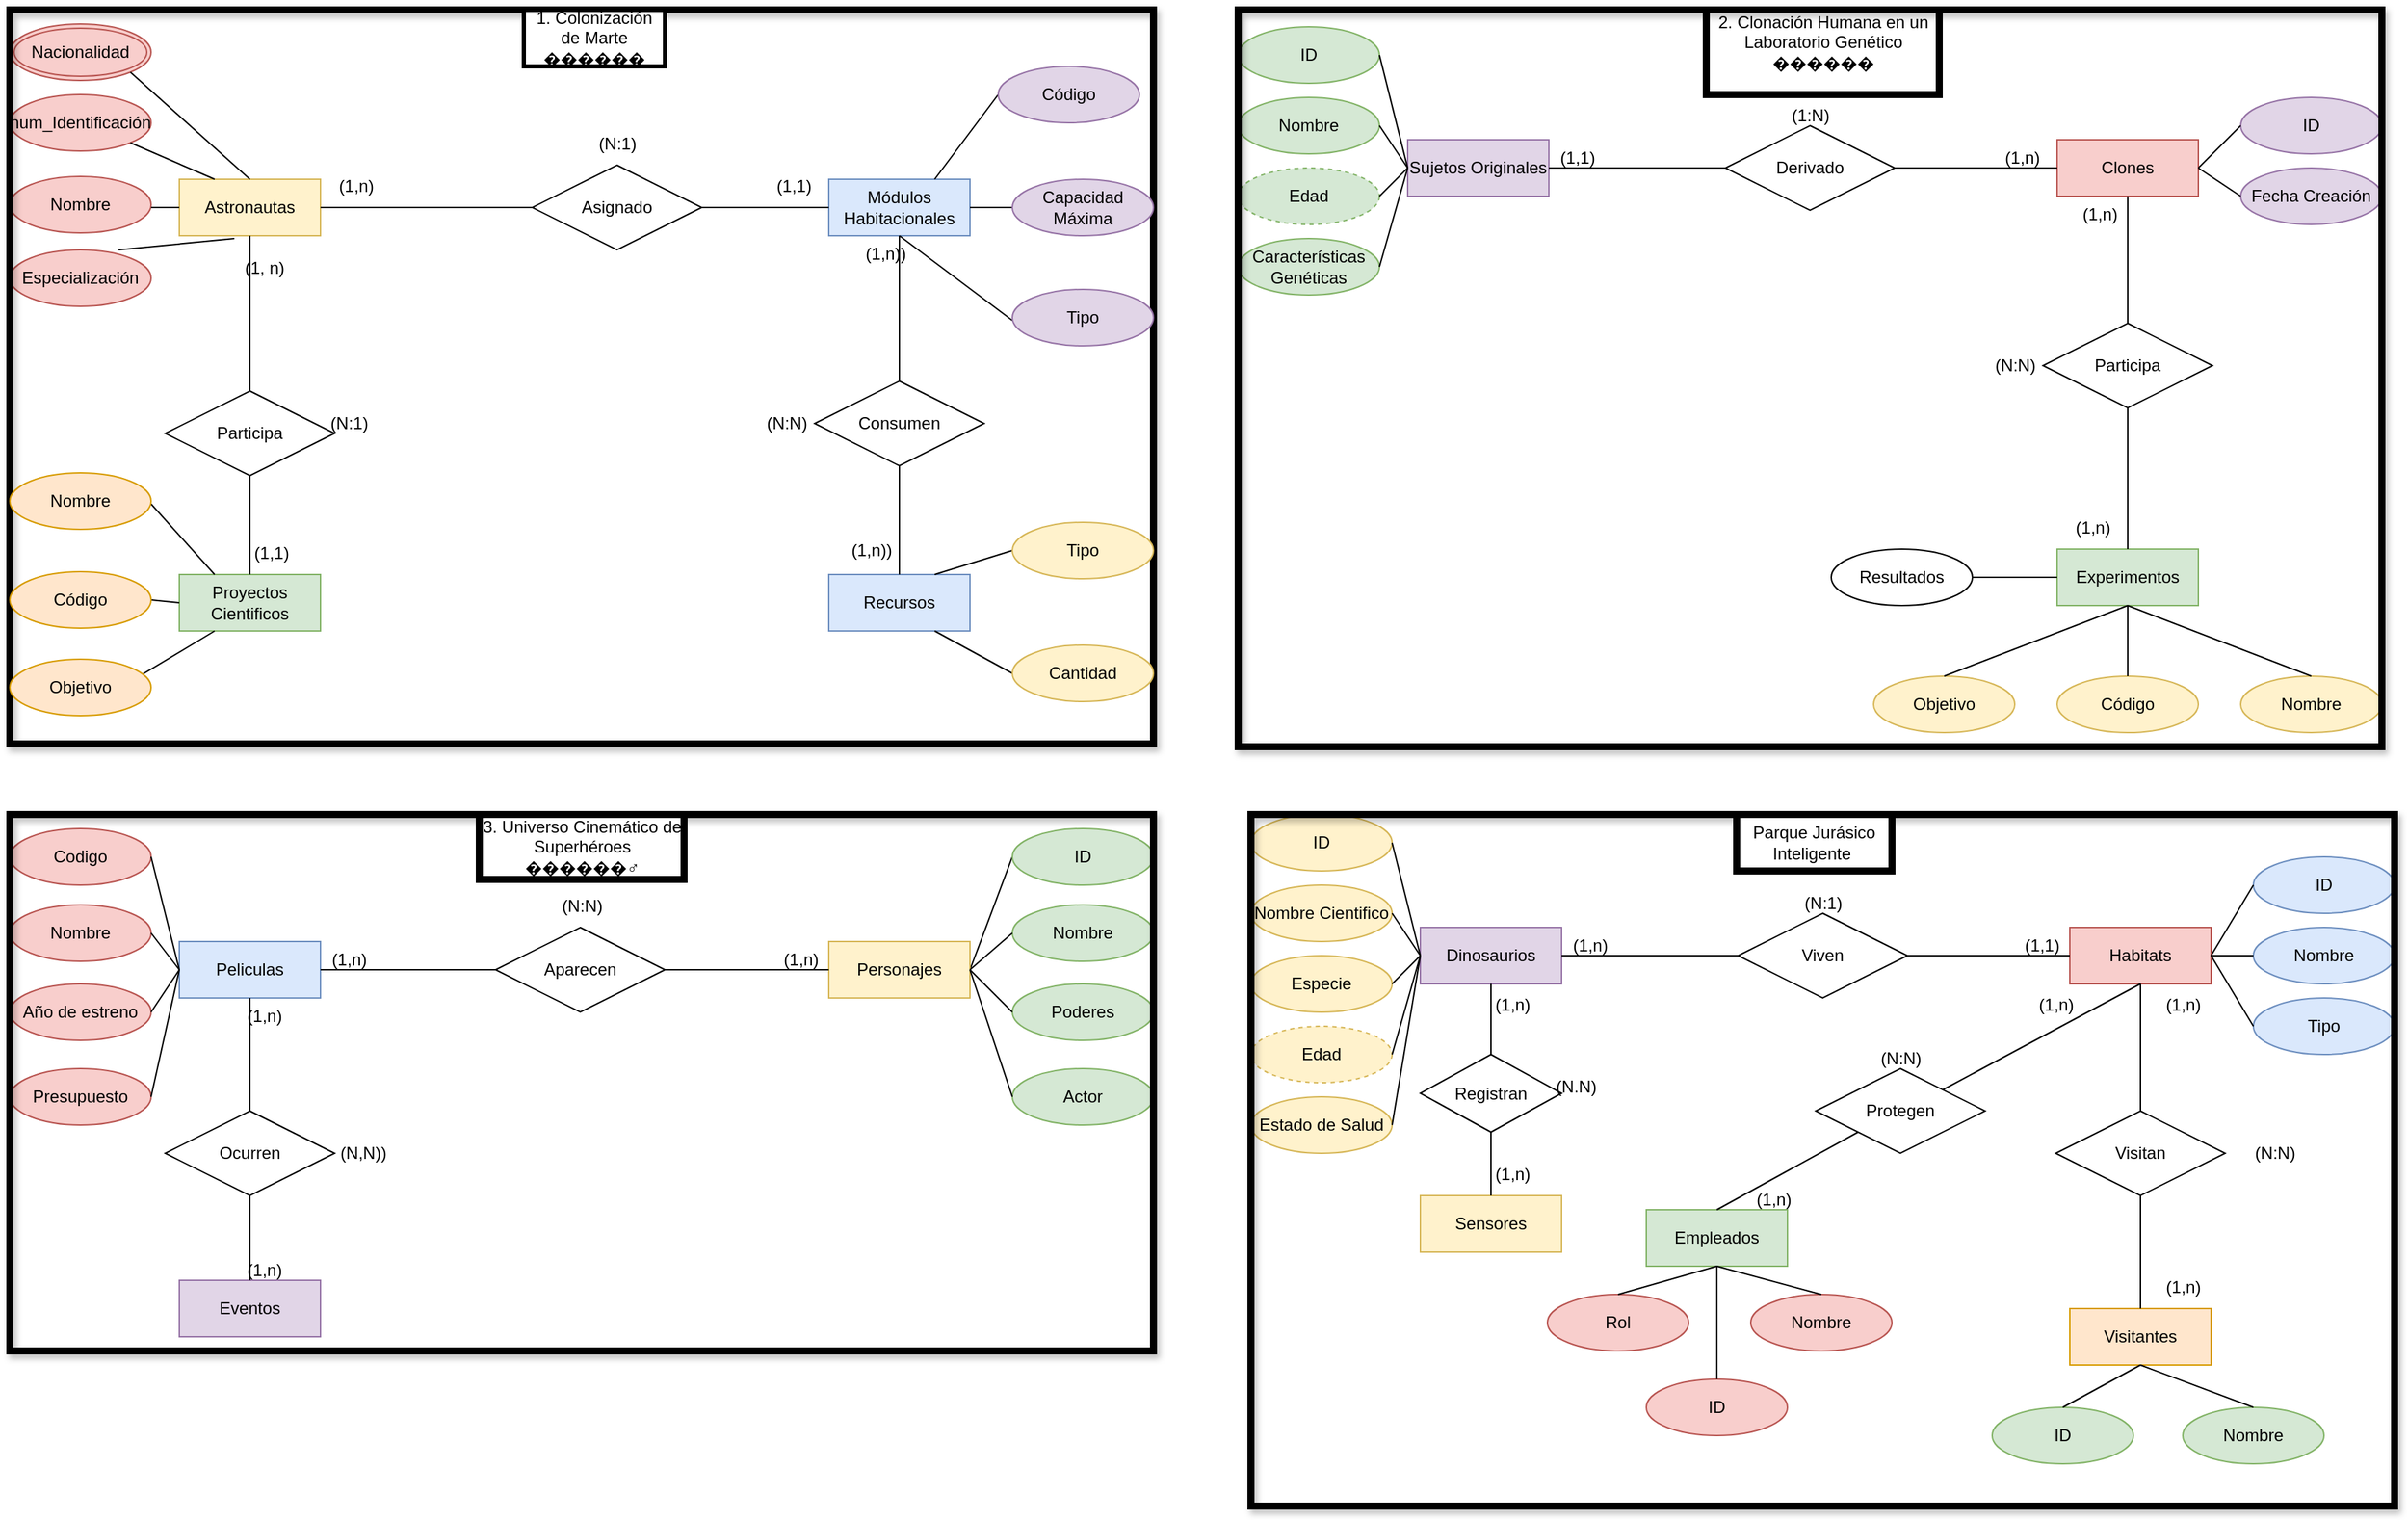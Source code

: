 <mxfile version="26.0.16">
  <diagram name="Página-1" id="MMAjDTsoKmikF9_TK4xn">
    <mxGraphModel dx="2022" dy="643" grid="1" gridSize="10" guides="1" tooltips="1" connect="1" arrows="1" fold="1" page="1" pageScale="1" pageWidth="827" pageHeight="1169" math="0" shadow="0">
      <root>
        <mxCell id="0" />
        <mxCell id="1" parent="0" />
        <mxCell id="NbIwqFksigPD-rxhBYdd-2" value="Astronautas" style="whiteSpace=wrap;html=1;align=center;fillColor=#fff2cc;strokeColor=#d6b656;" parent="1" vertex="1">
          <mxGeometry x="-690" y="150" width="100" height="40" as="geometry" />
        </mxCell>
        <mxCell id="NbIwqFksigPD-rxhBYdd-3" value="Nombre" style="ellipse;whiteSpace=wrap;html=1;align=center;fillColor=#f8cecc;strokeColor=#b85450;" parent="1" vertex="1">
          <mxGeometry x="-810" y="148" width="100" height="40" as="geometry" />
        </mxCell>
        <mxCell id="NbIwqFksigPD-rxhBYdd-4" value="num_Identificación" style="ellipse;whiteSpace=wrap;html=1;align=center;fillColor=#f8cecc;strokeColor=#b85450;" parent="1" vertex="1">
          <mxGeometry x="-810" y="90" width="100" height="40" as="geometry" />
        </mxCell>
        <mxCell id="NbIwqFksigPD-rxhBYdd-5" value="Nacionalidad" style="ellipse;shape=doubleEllipse;margin=3;whiteSpace=wrap;html=1;align=center;fillColor=#f8cecc;strokeColor=#b85450;" parent="1" vertex="1">
          <mxGeometry x="-810" y="40" width="100" height="40" as="geometry" />
        </mxCell>
        <mxCell id="NbIwqFksigPD-rxhBYdd-6" value="Especialización" style="ellipse;whiteSpace=wrap;html=1;align=center;fillColor=#f8cecc;strokeColor=#b85450;" parent="1" vertex="1">
          <mxGeometry x="-810" y="200" width="100" height="40" as="geometry" />
        </mxCell>
        <mxCell id="NbIwqFksigPD-rxhBYdd-7" value="" style="endArrow=none;html=1;rounded=0;exitX=0;exitY=0.5;exitDx=0;exitDy=0;" parent="1" source="NbIwqFksigPD-rxhBYdd-2" edge="1">
          <mxGeometry relative="1" as="geometry">
            <mxPoint x="-480" y="350" as="sourcePoint" />
            <mxPoint x="-710" y="170" as="targetPoint" />
          </mxGeometry>
        </mxCell>
        <mxCell id="NbIwqFksigPD-rxhBYdd-8" value="" style="endArrow=none;html=1;rounded=0;exitX=0.25;exitY=0;exitDx=0;exitDy=0;entryX=1;entryY=1;entryDx=0;entryDy=0;" parent="1" source="NbIwqFksigPD-rxhBYdd-2" target="NbIwqFksigPD-rxhBYdd-4" edge="1">
          <mxGeometry relative="1" as="geometry">
            <mxPoint x="-480" y="350" as="sourcePoint" />
            <mxPoint x="-320" y="350" as="targetPoint" />
          </mxGeometry>
        </mxCell>
        <mxCell id="NbIwqFksigPD-rxhBYdd-9" value="" style="endArrow=none;html=1;rounded=0;exitX=0.5;exitY=0;exitDx=0;exitDy=0;entryX=1;entryY=1;entryDx=0;entryDy=0;" parent="1" source="NbIwqFksigPD-rxhBYdd-2" target="NbIwqFksigPD-rxhBYdd-5" edge="1">
          <mxGeometry relative="1" as="geometry">
            <mxPoint x="-600" y="210" as="sourcePoint" />
            <mxPoint x="-550" y="210" as="targetPoint" />
          </mxGeometry>
        </mxCell>
        <mxCell id="NbIwqFksigPD-rxhBYdd-13" value="" style="endArrow=none;html=1;rounded=0;exitX=0.39;exitY=1.05;exitDx=0;exitDy=0;entryX=0.77;entryY=0;entryDx=0;entryDy=0;exitPerimeter=0;entryPerimeter=0;" parent="1" source="NbIwqFksigPD-rxhBYdd-2" target="NbIwqFksigPD-rxhBYdd-6" edge="1">
          <mxGeometry relative="1" as="geometry">
            <mxPoint x="-655" y="230" as="sourcePoint" />
            <mxPoint x="-605" y="230" as="targetPoint" />
          </mxGeometry>
        </mxCell>
        <mxCell id="NbIwqFksigPD-rxhBYdd-14" value="Módulos Habitacionales" style="whiteSpace=wrap;html=1;align=center;fillColor=#dae8fc;strokeColor=#6c8ebf;" parent="1" vertex="1">
          <mxGeometry x="-230" y="150" width="100" height="40" as="geometry" />
        </mxCell>
        <mxCell id="NbIwqFksigPD-rxhBYdd-18" value="Asignado" style="shape=rhombus;perimeter=rhombusPerimeter;whiteSpace=wrap;html=1;align=center;" parent="1" vertex="1">
          <mxGeometry x="-440" y="140" width="120" height="60" as="geometry" />
        </mxCell>
        <mxCell id="NbIwqFksigPD-rxhBYdd-19" value="" style="endArrow=none;html=1;rounded=0;entryX=0;entryY=0.5;entryDx=0;entryDy=0;exitX=1;exitY=0.5;exitDx=0;exitDy=0;" parent="1" source="NbIwqFksigPD-rxhBYdd-14" edge="1">
          <mxGeometry relative="1" as="geometry">
            <mxPoint x="-480" y="350" as="sourcePoint" />
            <mxPoint x="-100.0" y="170" as="targetPoint" />
          </mxGeometry>
        </mxCell>
        <mxCell id="NbIwqFksigPD-rxhBYdd-21" value="" style="endArrow=none;html=1;rounded=0;entryX=0;entryY=0.5;entryDx=0;entryDy=0;exitX=0.75;exitY=0;exitDx=0;exitDy=0;" parent="1" source="NbIwqFksigPD-rxhBYdd-14" edge="1">
          <mxGeometry relative="1" as="geometry">
            <mxPoint x="-380" y="330" as="sourcePoint" />
            <mxPoint x="-110.0" y="90" as="targetPoint" />
          </mxGeometry>
        </mxCell>
        <mxCell id="NbIwqFksigPD-rxhBYdd-22" value="" style="endArrow=none;html=1;rounded=0;entryX=0;entryY=0.5;entryDx=0;entryDy=0;exitX=0.5;exitY=1;exitDx=0;exitDy=0;" parent="1" source="NbIwqFksigPD-rxhBYdd-14" edge="1">
          <mxGeometry relative="1" as="geometry">
            <mxPoint x="-450" y="390" as="sourcePoint" />
            <mxPoint x="-100.0" y="250" as="targetPoint" />
          </mxGeometry>
        </mxCell>
        <mxCell id="NbIwqFksigPD-rxhBYdd-23" value="" style="endArrow=none;html=1;rounded=0;exitX=1;exitY=0.5;exitDx=0;exitDy=0;" parent="1" source="NbIwqFksigPD-rxhBYdd-2" target="NbIwqFksigPD-rxhBYdd-18" edge="1">
          <mxGeometry relative="1" as="geometry">
            <mxPoint x="-480" y="350" as="sourcePoint" />
            <mxPoint x="-320" y="350" as="targetPoint" />
          </mxGeometry>
        </mxCell>
        <mxCell id="NbIwqFksigPD-rxhBYdd-24" value="" style="endArrow=none;html=1;rounded=0;exitX=1;exitY=0.5;exitDx=0;exitDy=0;entryX=0;entryY=0.5;entryDx=0;entryDy=0;" parent="1" source="NbIwqFksigPD-rxhBYdd-18" target="NbIwqFksigPD-rxhBYdd-14" edge="1">
          <mxGeometry relative="1" as="geometry">
            <mxPoint x="-380" y="220" as="sourcePoint" />
            <mxPoint x="-230" y="220" as="targetPoint" />
          </mxGeometry>
        </mxCell>
        <mxCell id="NbIwqFksigPD-rxhBYdd-25" value="(1,n)" style="text;html=1;align=center;verticalAlign=middle;resizable=0;points=[];autosize=1;strokeColor=none;fillColor=none;" parent="1" vertex="1">
          <mxGeometry x="-590" y="140" width="50" height="30" as="geometry" />
        </mxCell>
        <mxCell id="NbIwqFksigPD-rxhBYdd-26" value="(1,1)" style="text;html=1;align=center;verticalAlign=middle;resizable=0;points=[];autosize=1;strokeColor=none;fillColor=none;" parent="1" vertex="1">
          <mxGeometry x="-280" y="140" width="50" height="30" as="geometry" />
        </mxCell>
        <mxCell id="NbIwqFksigPD-rxhBYdd-27" value="(N:1)" style="text;html=1;align=center;verticalAlign=middle;resizable=0;points=[];autosize=1;strokeColor=none;fillColor=none;" parent="1" vertex="1">
          <mxGeometry x="-405" y="110" width="50" height="30" as="geometry" />
        </mxCell>
        <mxCell id="NbIwqFksigPD-rxhBYdd-28" value="Proyectos Cientificos" style="whiteSpace=wrap;html=1;align=center;fillColor=#d5e8d4;strokeColor=#82b366;" parent="1" vertex="1">
          <mxGeometry x="-690" y="430" width="100" height="40" as="geometry" />
        </mxCell>
        <mxCell id="NbIwqFksigPD-rxhBYdd-32" value="" style="endArrow=none;html=1;rounded=0;exitX=0.25;exitY=0;exitDx=0;exitDy=0;entryX=1;entryY=0.5;entryDx=0;entryDy=0;" parent="1" source="NbIwqFksigPD-rxhBYdd-28" edge="1">
          <mxGeometry relative="1" as="geometry">
            <mxPoint x="-780" y="460" as="sourcePoint" />
            <mxPoint x="-710" y="380" as="targetPoint" />
          </mxGeometry>
        </mxCell>
        <mxCell id="NbIwqFksigPD-rxhBYdd-33" value="" style="endArrow=none;html=1;rounded=0;exitX=0;exitY=0.5;exitDx=0;exitDy=0;entryX=1;entryY=0.5;entryDx=0;entryDy=0;" parent="1" source="NbIwqFksigPD-rxhBYdd-28" edge="1">
          <mxGeometry relative="1" as="geometry">
            <mxPoint x="-740" y="470" as="sourcePoint" />
            <mxPoint x="-710" y="448" as="targetPoint" />
          </mxGeometry>
        </mxCell>
        <mxCell id="NbIwqFksigPD-rxhBYdd-34" value="" style="endArrow=none;html=1;rounded=0;exitX=0.25;exitY=1;exitDx=0;exitDy=0;entryX=1;entryY=0;entryDx=0;entryDy=0;" parent="1" source="NbIwqFksigPD-rxhBYdd-28" edge="1">
          <mxGeometry relative="1" as="geometry">
            <mxPoint x="-560" y="480" as="sourcePoint" />
            <mxPoint x="-724.645" y="505.858" as="targetPoint" />
          </mxGeometry>
        </mxCell>
        <mxCell id="NbIwqFksigPD-rxhBYdd-35" value="Participa" style="shape=rhombus;perimeter=rhombusPerimeter;whiteSpace=wrap;html=1;align=center;" parent="1" vertex="1">
          <mxGeometry x="-700" y="300" width="120" height="60" as="geometry" />
        </mxCell>
        <mxCell id="NbIwqFksigPD-rxhBYdd-36" value="" style="endArrow=none;html=1;rounded=0;exitX=0.5;exitY=1;exitDx=0;exitDy=0;entryX=0.5;entryY=0;entryDx=0;entryDy=0;" parent="1" source="NbIwqFksigPD-rxhBYdd-35" target="NbIwqFksigPD-rxhBYdd-28" edge="1">
          <mxGeometry relative="1" as="geometry">
            <mxPoint x="-540" y="340" as="sourcePoint" />
            <mxPoint x="-540" y="420" as="targetPoint" />
          </mxGeometry>
        </mxCell>
        <mxCell id="NbIwqFksigPD-rxhBYdd-37" value="" style="endArrow=none;html=1;rounded=0;exitX=0.5;exitY=1;exitDx=0;exitDy=0;entryX=0.5;entryY=0;entryDx=0;entryDy=0;" parent="1" source="NbIwqFksigPD-rxhBYdd-2" target="NbIwqFksigPD-rxhBYdd-35" edge="1">
          <mxGeometry relative="1" as="geometry">
            <mxPoint x="-630" y="230" as="sourcePoint" />
            <mxPoint x="-630" y="310" as="targetPoint" />
          </mxGeometry>
        </mxCell>
        <mxCell id="NbIwqFksigPD-rxhBYdd-38" value="(1, n)" style="text;html=1;align=center;verticalAlign=middle;resizable=0;points=[];autosize=1;strokeColor=none;fillColor=none;" parent="1" vertex="1">
          <mxGeometry x="-655" y="198" width="50" height="30" as="geometry" />
        </mxCell>
        <mxCell id="NbIwqFksigPD-rxhBYdd-39" value="(1,1)" style="text;html=1;align=center;verticalAlign=middle;resizable=0;points=[];autosize=1;strokeColor=none;fillColor=none;" parent="1" vertex="1">
          <mxGeometry x="-650" y="400" width="50" height="30" as="geometry" />
        </mxCell>
        <mxCell id="NbIwqFksigPD-rxhBYdd-40" value="(N:1)" style="text;html=1;align=center;verticalAlign=middle;resizable=0;points=[];autosize=1;strokeColor=none;fillColor=none;" parent="1" vertex="1">
          <mxGeometry x="-595" y="308" width="50" height="30" as="geometry" />
        </mxCell>
        <mxCell id="7aUd5Fu8yw0M48MIbFSB-1" value="Recursos" style="whiteSpace=wrap;html=1;align=center;fillColor=#dae8fc;strokeColor=#6c8ebf;" parent="1" vertex="1">
          <mxGeometry x="-230" y="430" width="100" height="40" as="geometry" />
        </mxCell>
        <mxCell id="7aUd5Fu8yw0M48MIbFSB-5" value="" style="endArrow=none;html=1;rounded=0;entryX=0;entryY=0.5;entryDx=0;entryDy=0;exitX=0.75;exitY=0;exitDx=0;exitDy=0;" parent="1" source="7aUd5Fu8yw0M48MIbFSB-1" target="7aUd5Fu8yw0M48MIbFSB-39" edge="1">
          <mxGeometry relative="1" as="geometry">
            <mxPoint x="-175" y="420" as="sourcePoint" />
            <mxPoint x="-100.0" y="380" as="targetPoint" />
          </mxGeometry>
        </mxCell>
        <mxCell id="7aUd5Fu8yw0M48MIbFSB-6" value="" style="endArrow=none;html=1;rounded=0;entryX=0;entryY=0.5;entryDx=0;entryDy=0;exitX=0.75;exitY=1;exitDx=0;exitDy=0;" parent="1" source="7aUd5Fu8yw0M48MIbFSB-1" target="7aUd5Fu8yw0M48MIbFSB-40" edge="1">
          <mxGeometry relative="1" as="geometry">
            <mxPoint x="-140" y="450" as="sourcePoint" />
            <mxPoint x="-100.0" y="450" as="targetPoint" />
          </mxGeometry>
        </mxCell>
        <mxCell id="7aUd5Fu8yw0M48MIbFSB-8" value="Consumen" style="shape=rhombus;perimeter=rhombusPerimeter;whiteSpace=wrap;html=1;align=center;" parent="1" vertex="1">
          <mxGeometry x="-240" y="293" width="120" height="60" as="geometry" />
        </mxCell>
        <mxCell id="7aUd5Fu8yw0M48MIbFSB-9" value="" style="endArrow=none;html=1;rounded=0;exitX=0.5;exitY=1;exitDx=0;exitDy=0;entryX=0.5;entryY=0;entryDx=0;entryDy=0;" parent="1" source="NbIwqFksigPD-rxhBYdd-14" target="7aUd5Fu8yw0M48MIbFSB-8" edge="1">
          <mxGeometry relative="1" as="geometry">
            <mxPoint x="-231" y="210" as="sourcePoint" />
            <mxPoint x="-231" y="320" as="targetPoint" />
          </mxGeometry>
        </mxCell>
        <mxCell id="7aUd5Fu8yw0M48MIbFSB-10" value="" style="endArrow=none;html=1;rounded=0;exitX=0.5;exitY=1;exitDx=0;exitDy=0;entryX=0.5;entryY=0;entryDx=0;entryDy=0;" parent="1" source="7aUd5Fu8yw0M48MIbFSB-8" target="7aUd5Fu8yw0M48MIbFSB-1" edge="1">
          <mxGeometry relative="1" as="geometry">
            <mxPoint x="-330" y="327" as="sourcePoint" />
            <mxPoint x="-330" y="430" as="targetPoint" />
          </mxGeometry>
        </mxCell>
        <mxCell id="7aUd5Fu8yw0M48MIbFSB-11" value="(1,n))" style="text;html=1;align=center;verticalAlign=middle;resizable=0;points=[];autosize=1;strokeColor=none;fillColor=none;" parent="1" vertex="1">
          <mxGeometry x="-215" y="188" width="50" height="30" as="geometry" />
        </mxCell>
        <mxCell id="7aUd5Fu8yw0M48MIbFSB-12" value="(1,n))" style="text;html=1;align=center;verticalAlign=middle;resizable=0;points=[];autosize=1;strokeColor=none;fillColor=none;" parent="1" vertex="1">
          <mxGeometry x="-225" y="398" width="50" height="30" as="geometry" />
        </mxCell>
        <mxCell id="7aUd5Fu8yw0M48MIbFSB-13" value="(N:N)" style="text;html=1;align=center;verticalAlign=middle;resizable=0;points=[];autosize=1;strokeColor=none;fillColor=none;" parent="1" vertex="1">
          <mxGeometry x="-285" y="308" width="50" height="30" as="geometry" />
        </mxCell>
        <mxCell id="7aUd5Fu8yw0M48MIbFSB-20" value="" style="rounded=0;whiteSpace=wrap;html=1;fillColor=none;strokeColor=default;strokeWidth=5;shadow=1;" parent="1" vertex="1">
          <mxGeometry x="-810" y="30" width="810" height="520" as="geometry" />
        </mxCell>
        <mxCell id="7aUd5Fu8yw0M48MIbFSB-21" value="1. Colonización de Marte ������" style="whiteSpace=wrap;html=1;align=center;strokeWidth=3;" parent="1" vertex="1">
          <mxGeometry x="-446" y="30" width="100" height="40" as="geometry" />
        </mxCell>
        <mxCell id="7aUd5Fu8yw0M48MIbFSB-23" value="Sujetos Originales" style="whiteSpace=wrap;html=1;align=center;fillColor=#e1d5e7;strokeColor=#9673a6;" parent="1" vertex="1">
          <mxGeometry x="180" y="122" width="100" height="40" as="geometry" />
        </mxCell>
        <mxCell id="7aUd5Fu8yw0M48MIbFSB-30" value="Características Genéticas" style="ellipse;whiteSpace=wrap;html=1;align=center;fillColor=#d5e8d4;strokeColor=#82b366;" parent="1" vertex="1">
          <mxGeometry x="60" y="192" width="100" height="40" as="geometry" />
        </mxCell>
        <mxCell id="7aUd5Fu8yw0M48MIbFSB-32" value="Objetivo" style="ellipse;whiteSpace=wrap;html=1;align=center;fillColor=#ffe6cc;strokeColor=#d79b00;" parent="1" vertex="1">
          <mxGeometry x="-810" y="490" width="100" height="40" as="geometry" />
        </mxCell>
        <mxCell id="7aUd5Fu8yw0M48MIbFSB-33" value="Código" style="ellipse;whiteSpace=wrap;html=1;align=center;fillColor=#ffe6cc;strokeColor=#d79b00;" parent="1" vertex="1">
          <mxGeometry x="-810" y="428" width="100" height="40" as="geometry" />
        </mxCell>
        <mxCell id="7aUd5Fu8yw0M48MIbFSB-34" value="Nombre" style="ellipse;whiteSpace=wrap;html=1;align=center;fillColor=#ffe6cc;strokeColor=#d79b00;" parent="1" vertex="1">
          <mxGeometry x="-810" y="358" width="100" height="40" as="geometry" />
        </mxCell>
        <mxCell id="7aUd5Fu8yw0M48MIbFSB-36" value="Código" style="ellipse;whiteSpace=wrap;html=1;align=center;fillColor=#e1d5e7;strokeColor=#9673a6;" parent="1" vertex="1">
          <mxGeometry x="-110" y="70" width="100" height="40" as="geometry" />
        </mxCell>
        <mxCell id="7aUd5Fu8yw0M48MIbFSB-37" value="Tipo" style="ellipse;whiteSpace=wrap;html=1;align=center;fillColor=#e1d5e7;strokeColor=#9673a6;" parent="1" vertex="1">
          <mxGeometry x="-100" y="228" width="100" height="40" as="geometry" />
        </mxCell>
        <mxCell id="7aUd5Fu8yw0M48MIbFSB-38" value="Capacidad Máxima" style="ellipse;whiteSpace=wrap;html=1;align=center;fillColor=#e1d5e7;strokeColor=#9673a6;" parent="1" vertex="1">
          <mxGeometry x="-100" y="150" width="100" height="40" as="geometry" />
        </mxCell>
        <mxCell id="7aUd5Fu8yw0M48MIbFSB-39" value="Tipo" style="ellipse;whiteSpace=wrap;html=1;align=center;fillColor=#fff2cc;strokeColor=#d6b656;" parent="1" vertex="1">
          <mxGeometry x="-100" y="393" width="100" height="40" as="geometry" />
        </mxCell>
        <mxCell id="7aUd5Fu8yw0M48MIbFSB-40" value="Cantidad" style="ellipse;whiteSpace=wrap;html=1;align=center;fillColor=#fff2cc;strokeColor=#d6b656;" parent="1" vertex="1">
          <mxGeometry x="-100" y="480" width="100" height="40" as="geometry" />
        </mxCell>
        <mxCell id="7aUd5Fu8yw0M48MIbFSB-42" value="ID" style="ellipse;whiteSpace=wrap;html=1;align=center;fillColor=#d5e8d4;strokeColor=#82b366;" parent="1" vertex="1">
          <mxGeometry x="60" y="42" width="100" height="40" as="geometry" />
        </mxCell>
        <mxCell id="7aUd5Fu8yw0M48MIbFSB-43" value="Nombre" style="ellipse;whiteSpace=wrap;html=1;align=center;fillColor=#d5e8d4;strokeColor=#82b366;" parent="1" vertex="1">
          <mxGeometry x="60" y="92" width="100" height="40" as="geometry" />
        </mxCell>
        <mxCell id="7aUd5Fu8yw0M48MIbFSB-44" value="Edad" style="ellipse;whiteSpace=wrap;html=1;align=center;dashed=1;fillColor=#d5e8d4;strokeColor=#82b366;" parent="1" vertex="1">
          <mxGeometry x="60" y="142" width="100" height="40" as="geometry" />
        </mxCell>
        <mxCell id="7aUd5Fu8yw0M48MIbFSB-46" value="" style="endArrow=none;html=1;rounded=0;exitX=1;exitY=0.5;exitDx=0;exitDy=0;entryX=0;entryY=0.5;entryDx=0;entryDy=0;" parent="1" source="7aUd5Fu8yw0M48MIbFSB-42" target="7aUd5Fu8yw0M48MIbFSB-23" edge="1">
          <mxGeometry relative="1" as="geometry">
            <mxPoint x="210" y="72" as="sourcePoint" />
            <mxPoint x="370" y="72" as="targetPoint" />
          </mxGeometry>
        </mxCell>
        <mxCell id="7aUd5Fu8yw0M48MIbFSB-47" value="" style="endArrow=none;html=1;rounded=0;exitX=1;exitY=0.5;exitDx=0;exitDy=0;entryX=0;entryY=0.5;entryDx=0;entryDy=0;" parent="1" source="7aUd5Fu8yw0M48MIbFSB-43" target="7aUd5Fu8yw0M48MIbFSB-23" edge="1">
          <mxGeometry relative="1" as="geometry">
            <mxPoint x="170" y="72" as="sourcePoint" />
            <mxPoint x="190" y="152" as="targetPoint" />
          </mxGeometry>
        </mxCell>
        <mxCell id="7aUd5Fu8yw0M48MIbFSB-48" value="" style="endArrow=none;html=1;rounded=0;exitX=1;exitY=0.5;exitDx=0;exitDy=0;entryX=0;entryY=0.5;entryDx=0;entryDy=0;" parent="1" source="7aUd5Fu8yw0M48MIbFSB-44" target="7aUd5Fu8yw0M48MIbFSB-23" edge="1">
          <mxGeometry relative="1" as="geometry">
            <mxPoint x="170" y="72" as="sourcePoint" />
            <mxPoint x="190" y="152" as="targetPoint" />
          </mxGeometry>
        </mxCell>
        <mxCell id="7aUd5Fu8yw0M48MIbFSB-49" value="" style="endArrow=none;html=1;rounded=0;exitX=1;exitY=0.5;exitDx=0;exitDy=0;entryX=0;entryY=0.5;entryDx=0;entryDy=0;" parent="1" source="7aUd5Fu8yw0M48MIbFSB-30" target="7aUd5Fu8yw0M48MIbFSB-23" edge="1">
          <mxGeometry relative="1" as="geometry">
            <mxPoint x="170" y="172" as="sourcePoint" />
            <mxPoint x="190" y="152" as="targetPoint" />
          </mxGeometry>
        </mxCell>
        <mxCell id="7aUd5Fu8yw0M48MIbFSB-50" value="Clones" style="whiteSpace=wrap;html=1;align=center;fillColor=#f8cecc;strokeColor=#b85450;" parent="1" vertex="1">
          <mxGeometry x="640" y="122" width="100" height="40" as="geometry" />
        </mxCell>
        <mxCell id="7aUd5Fu8yw0M48MIbFSB-51" value="Derivado" style="shape=rhombus;perimeter=rhombusPerimeter;whiteSpace=wrap;html=1;align=center;" parent="1" vertex="1">
          <mxGeometry x="405" y="112" width="120" height="60" as="geometry" />
        </mxCell>
        <mxCell id="7aUd5Fu8yw0M48MIbFSB-52" value="ID" style="ellipse;whiteSpace=wrap;html=1;align=center;fillColor=#e1d5e7;strokeColor=#9673a6;" parent="1" vertex="1">
          <mxGeometry x="770" y="92" width="100" height="40" as="geometry" />
        </mxCell>
        <mxCell id="7aUd5Fu8yw0M48MIbFSB-53" value="Fecha Creación" style="ellipse;whiteSpace=wrap;html=1;align=center;fillColor=#e1d5e7;strokeColor=#9673a6;" parent="1" vertex="1">
          <mxGeometry x="770" y="142" width="100" height="40" as="geometry" />
        </mxCell>
        <mxCell id="7aUd5Fu8yw0M48MIbFSB-54" value="" style="endArrow=none;html=1;rounded=0;exitX=0;exitY=0.5;exitDx=0;exitDy=0;entryX=1;entryY=0.5;entryDx=0;entryDy=0;" parent="1" source="7aUd5Fu8yw0M48MIbFSB-52" target="7aUd5Fu8yw0M48MIbFSB-50" edge="1">
          <mxGeometry relative="1" as="geometry">
            <mxPoint x="640" y="232" as="sourcePoint" />
            <mxPoint x="660" y="312" as="targetPoint" />
          </mxGeometry>
        </mxCell>
        <mxCell id="7aUd5Fu8yw0M48MIbFSB-57" value="" style="endArrow=none;html=1;rounded=0;exitX=0;exitY=0.5;exitDx=0;exitDy=0;entryX=1;entryY=0.5;entryDx=0;entryDy=0;" parent="1" source="7aUd5Fu8yw0M48MIbFSB-53" target="7aUd5Fu8yw0M48MIbFSB-50" edge="1">
          <mxGeometry relative="1" as="geometry">
            <mxPoint x="524" y="232" as="sourcePoint" />
            <mxPoint x="544" y="312" as="targetPoint" />
          </mxGeometry>
        </mxCell>
        <mxCell id="7aUd5Fu8yw0M48MIbFSB-58" value="" style="endArrow=none;html=1;rounded=0;exitX=1;exitY=0.5;exitDx=0;exitDy=0;entryX=0;entryY=0.5;entryDx=0;entryDy=0;" parent="1" source="7aUd5Fu8yw0M48MIbFSB-23" target="7aUd5Fu8yw0M48MIbFSB-51" edge="1">
          <mxGeometry relative="1" as="geometry">
            <mxPoint x="430" y="232" as="sourcePoint" />
            <mxPoint x="450" y="312" as="targetPoint" />
          </mxGeometry>
        </mxCell>
        <mxCell id="7aUd5Fu8yw0M48MIbFSB-59" value="" style="endArrow=none;html=1;rounded=0;exitX=1;exitY=0.5;exitDx=0;exitDy=0;entryX=0;entryY=0.5;entryDx=0;entryDy=0;" parent="1" source="7aUd5Fu8yw0M48MIbFSB-51" target="7aUd5Fu8yw0M48MIbFSB-50" edge="1">
          <mxGeometry relative="1" as="geometry">
            <mxPoint x="440" y="222" as="sourcePoint" />
            <mxPoint x="565" y="222" as="targetPoint" />
          </mxGeometry>
        </mxCell>
        <mxCell id="7aUd5Fu8yw0M48MIbFSB-60" value="(1,1)" style="text;html=1;align=center;verticalAlign=middle;resizable=0;points=[];autosize=1;strokeColor=none;fillColor=none;" parent="1" vertex="1">
          <mxGeometry x="275" y="120" width="50" height="30" as="geometry" />
        </mxCell>
        <mxCell id="7aUd5Fu8yw0M48MIbFSB-61" value="(1,n)" style="text;html=1;align=center;verticalAlign=middle;resizable=0;points=[];autosize=1;strokeColor=none;fillColor=none;" parent="1" vertex="1">
          <mxGeometry x="590" y="120" width="50" height="30" as="geometry" />
        </mxCell>
        <mxCell id="7aUd5Fu8yw0M48MIbFSB-62" value="(1:N)" style="text;html=1;align=center;verticalAlign=middle;resizable=0;points=[];autosize=1;strokeColor=none;fillColor=none;" parent="1" vertex="1">
          <mxGeometry x="440" y="90" width="50" height="30" as="geometry" />
        </mxCell>
        <mxCell id="7aUd5Fu8yw0M48MIbFSB-63" value="Experimentos" style="whiteSpace=wrap;html=1;align=center;fillColor=#d5e8d4;strokeColor=#82b366;" parent="1" vertex="1">
          <mxGeometry x="640" y="412" width="100" height="40" as="geometry" />
        </mxCell>
        <mxCell id="7aUd5Fu8yw0M48MIbFSB-64" value="Nombre" style="ellipse;whiteSpace=wrap;html=1;align=center;fillColor=#fff2cc;strokeColor=#d6b656;" parent="1" vertex="1">
          <mxGeometry x="770" y="502" width="100" height="40" as="geometry" />
        </mxCell>
        <mxCell id="7aUd5Fu8yw0M48MIbFSB-65" value="Objetivo" style="ellipse;whiteSpace=wrap;html=1;align=center;fillColor=#fff2cc;strokeColor=#d6b656;" parent="1" vertex="1">
          <mxGeometry x="510" y="502" width="100" height="40" as="geometry" />
        </mxCell>
        <mxCell id="7aUd5Fu8yw0M48MIbFSB-66" value="Código" style="ellipse;whiteSpace=wrap;html=1;align=center;fillColor=#fff2cc;strokeColor=#d6b656;" parent="1" vertex="1">
          <mxGeometry x="640" y="502" width="100" height="40" as="geometry" />
        </mxCell>
        <mxCell id="7aUd5Fu8yw0M48MIbFSB-67" value="Participa" style="shape=rhombus;perimeter=rhombusPerimeter;whiteSpace=wrap;html=1;align=center;" parent="1" vertex="1">
          <mxGeometry x="630" y="252" width="120" height="60" as="geometry" />
        </mxCell>
        <mxCell id="7aUd5Fu8yw0M48MIbFSB-68" value="" style="endArrow=none;html=1;rounded=0;exitX=0.5;exitY=1;exitDx=0;exitDy=0;entryX=0.5;entryY=0;entryDx=0;entryDy=0;" parent="1" source="7aUd5Fu8yw0M48MIbFSB-50" target="7aUd5Fu8yw0M48MIbFSB-67" edge="1">
          <mxGeometry relative="1" as="geometry">
            <mxPoint x="515" y="202" as="sourcePoint" />
            <mxPoint x="630" y="202" as="targetPoint" />
          </mxGeometry>
        </mxCell>
        <mxCell id="7aUd5Fu8yw0M48MIbFSB-69" value="" style="endArrow=none;html=1;rounded=0;exitX=0.5;exitY=1;exitDx=0;exitDy=0;entryX=0.5;entryY=0;entryDx=0;entryDy=0;" parent="1" source="7aUd5Fu8yw0M48MIbFSB-67" target="7aUd5Fu8yw0M48MIbFSB-63" edge="1">
          <mxGeometry relative="1" as="geometry">
            <mxPoint x="689.57" y="322" as="sourcePoint" />
            <mxPoint x="689.57" y="412" as="targetPoint" />
          </mxGeometry>
        </mxCell>
        <mxCell id="7aUd5Fu8yw0M48MIbFSB-70" value="(1,n)" style="text;html=1;align=center;verticalAlign=middle;resizable=0;points=[];autosize=1;strokeColor=none;fillColor=none;" parent="1" vertex="1">
          <mxGeometry x="645" y="160" width="50" height="30" as="geometry" />
        </mxCell>
        <mxCell id="7aUd5Fu8yw0M48MIbFSB-71" value="(1,n)" style="text;html=1;align=center;verticalAlign=middle;resizable=0;points=[];autosize=1;strokeColor=none;fillColor=none;" parent="1" vertex="1">
          <mxGeometry x="640" y="382" width="50" height="30" as="geometry" />
        </mxCell>
        <mxCell id="7aUd5Fu8yw0M48MIbFSB-72" value="(N:N)" style="text;html=1;align=center;verticalAlign=middle;resizable=0;points=[];autosize=1;strokeColor=none;fillColor=none;" parent="1" vertex="1">
          <mxGeometry x="585" y="267" width="50" height="30" as="geometry" />
        </mxCell>
        <mxCell id="7aUd5Fu8yw0M48MIbFSB-73" value="" style="endArrow=none;html=1;rounded=0;exitX=0.5;exitY=0;exitDx=0;exitDy=0;entryX=0.5;entryY=1;entryDx=0;entryDy=0;" parent="1" source="7aUd5Fu8yw0M48MIbFSB-66" target="7aUd5Fu8yw0M48MIbFSB-63" edge="1">
          <mxGeometry relative="1" as="geometry">
            <mxPoint x="710" y="314" as="sourcePoint" />
            <mxPoint x="710" y="414" as="targetPoint" />
          </mxGeometry>
        </mxCell>
        <mxCell id="7aUd5Fu8yw0M48MIbFSB-74" value="" style="endArrow=none;html=1;rounded=0;exitX=0.5;exitY=0;exitDx=0;exitDy=0;entryX=0.5;entryY=1;entryDx=0;entryDy=0;" parent="1" source="7aUd5Fu8yw0M48MIbFSB-64" target="7aUd5Fu8yw0M48MIbFSB-63" edge="1">
          <mxGeometry relative="1" as="geometry">
            <mxPoint x="770" y="442" as="sourcePoint" />
            <mxPoint x="740" y="492" as="targetPoint" />
          </mxGeometry>
        </mxCell>
        <mxCell id="7aUd5Fu8yw0M48MIbFSB-75" value="" style="endArrow=none;html=1;rounded=0;exitX=0.5;exitY=0;exitDx=0;exitDy=0;entryX=0.5;entryY=1;entryDx=0;entryDy=0;" parent="1" source="7aUd5Fu8yw0M48MIbFSB-65" target="7aUd5Fu8yw0M48MIbFSB-63" edge="1">
          <mxGeometry relative="1" as="geometry">
            <mxPoint x="750" y="472" as="sourcePoint" />
            <mxPoint x="720" y="522" as="targetPoint" />
          </mxGeometry>
        </mxCell>
        <mxCell id="7aUd5Fu8yw0M48MIbFSB-77" value="Resultados" style="ellipse;whiteSpace=wrap;html=1;align=center;" parent="1" vertex="1">
          <mxGeometry x="480" y="412" width="100" height="40" as="geometry" />
        </mxCell>
        <mxCell id="7aUd5Fu8yw0M48MIbFSB-80" value="" style="rounded=0;whiteSpace=wrap;html=1;fillColor=none;strokeWidth=5;shadow=1;glass=0;" parent="1" vertex="1">
          <mxGeometry x="60" y="30" width="810" height="522" as="geometry" />
        </mxCell>
        <mxCell id="7aUd5Fu8yw0M48MIbFSB-81" value="2. Clonación Humana en un Laboratorio Genético ������&lt;div&gt;&lt;br&gt;&lt;/div&gt;" style="whiteSpace=wrap;html=1;align=center;fillColor=none;strokeColor=default;strokeWidth=5;" parent="1" vertex="1">
          <mxGeometry x="391.5" y="30" width="165" height="60" as="geometry" />
        </mxCell>
        <mxCell id="7aUd5Fu8yw0M48MIbFSB-82" value="Peliculas" style="whiteSpace=wrap;html=1;align=center;fillColor=#dae8fc;strokeColor=#6c8ebf;" parent="1" vertex="1">
          <mxGeometry x="-690" y="690" width="100" height="40" as="geometry" />
        </mxCell>
        <mxCell id="7aUd5Fu8yw0M48MIbFSB-84" value="Nombre" style="ellipse;whiteSpace=wrap;html=1;align=center;fillColor=#f8cecc;strokeColor=#b85450;" parent="1" vertex="1">
          <mxGeometry x="-810" y="664" width="100" height="40" as="geometry" />
        </mxCell>
        <mxCell id="7aUd5Fu8yw0M48MIbFSB-85" value="Año de estreno" style="ellipse;whiteSpace=wrap;html=1;align=center;fillColor=#f8cecc;strokeColor=#b85450;" parent="1" vertex="1">
          <mxGeometry x="-810" y="720" width="100" height="40" as="geometry" />
        </mxCell>
        <mxCell id="7aUd5Fu8yw0M48MIbFSB-86" value="Codigo" style="ellipse;whiteSpace=wrap;html=1;align=center;fillColor=#f8cecc;strokeColor=#b85450;" parent="1" vertex="1">
          <mxGeometry x="-810" y="610" width="100" height="40" as="geometry" />
        </mxCell>
        <mxCell id="7aUd5Fu8yw0M48MIbFSB-87" value="Presupuesto" style="ellipse;whiteSpace=wrap;html=1;align=center;fillColor=#f8cecc;strokeColor=#b85450;" parent="1" vertex="1">
          <mxGeometry x="-810" y="780" width="100" height="40" as="geometry" />
        </mxCell>
        <mxCell id="7aUd5Fu8yw0M48MIbFSB-88" value="" style="endArrow=none;html=1;rounded=0;exitX=0;exitY=0.5;exitDx=0;exitDy=0;entryX=1;entryY=0.5;entryDx=0;entryDy=0;fillColor=#f8cecc;strokeColor=#000000;" parent="1" source="7aUd5Fu8yw0M48MIbFSB-94" target="7aUd5Fu8yw0M48MIbFSB-92" edge="1">
          <mxGeometry relative="1" as="geometry">
            <mxPoint x="-375.0" y="630.0" as="sourcePoint" />
            <mxPoint x="-355" y="710.0" as="targetPoint" />
          </mxGeometry>
        </mxCell>
        <mxCell id="7aUd5Fu8yw0M48MIbFSB-89" value="" style="endArrow=none;html=1;rounded=0;exitX=1;exitY=0.5;exitDx=0;exitDy=0;entryX=0;entryY=0.5;entryDx=0;entryDy=0;fillColor=#f8cecc;strokeColor=#000000;" parent="1" source="7aUd5Fu8yw0M48MIbFSB-84" target="7aUd5Fu8yw0M48MIbFSB-82" edge="1">
          <mxGeometry relative="1" as="geometry">
            <mxPoint x="-670" y="610" as="sourcePoint" />
            <mxPoint x="-650" y="690" as="targetPoint" />
          </mxGeometry>
        </mxCell>
        <mxCell id="7aUd5Fu8yw0M48MIbFSB-90" value="" style="endArrow=none;html=1;rounded=0;exitX=1;exitY=0.5;exitDx=0;exitDy=0;entryX=0;entryY=0.5;entryDx=0;entryDy=0;fillColor=#f8cecc;strokeColor=#000000;" parent="1" source="7aUd5Fu8yw0M48MIbFSB-85" target="7aUd5Fu8yw0M48MIbFSB-82" edge="1">
          <mxGeometry relative="1" as="geometry">
            <mxPoint x="-590" y="800" as="sourcePoint" />
            <mxPoint x="-570" y="880" as="targetPoint" />
          </mxGeometry>
        </mxCell>
        <mxCell id="7aUd5Fu8yw0M48MIbFSB-91" value="" style="endArrow=none;html=1;rounded=0;exitX=1;exitY=0.5;exitDx=0;exitDy=0;entryX=0;entryY=0.5;entryDx=0;entryDy=0;fillColor=#f8cecc;strokeColor=#000000;" parent="1" source="7aUd5Fu8yw0M48MIbFSB-87" target="7aUd5Fu8yw0M48MIbFSB-82" edge="1">
          <mxGeometry relative="1" as="geometry">
            <mxPoint x="-655" y="750" as="sourcePoint" />
            <mxPoint x="-635" y="830" as="targetPoint" />
          </mxGeometry>
        </mxCell>
        <mxCell id="7aUd5Fu8yw0M48MIbFSB-92" value="Personajes" style="whiteSpace=wrap;html=1;align=center;fillColor=#fff2cc;strokeColor=#d6b656;" parent="1" vertex="1">
          <mxGeometry x="-230" y="690" width="100" height="40" as="geometry" />
        </mxCell>
        <mxCell id="7aUd5Fu8yw0M48MIbFSB-94" value="ID" style="ellipse;whiteSpace=wrap;html=1;align=center;fillColor=#d5e8d4;strokeColor=#82b366;" parent="1" vertex="1">
          <mxGeometry x="-100" y="610" width="100" height="40" as="geometry" />
        </mxCell>
        <mxCell id="7aUd5Fu8yw0M48MIbFSB-96" value="Nombre" style="ellipse;whiteSpace=wrap;html=1;align=center;fillColor=#d5e8d4;strokeColor=#82b366;" parent="1" vertex="1">
          <mxGeometry x="-100" y="664" width="100" height="40" as="geometry" />
        </mxCell>
        <mxCell id="7aUd5Fu8yw0M48MIbFSB-97" value="Poderes" style="ellipse;whiteSpace=wrap;html=1;align=center;fillColor=#d5e8d4;strokeColor=#82b366;" parent="1" vertex="1">
          <mxGeometry x="-100" y="720" width="100" height="40" as="geometry" />
        </mxCell>
        <mxCell id="7aUd5Fu8yw0M48MIbFSB-98" value="Actor" style="ellipse;whiteSpace=wrap;html=1;align=center;fillColor=#d5e8d4;strokeColor=#82b366;" parent="1" vertex="1">
          <mxGeometry x="-100" y="780" width="100" height="40" as="geometry" />
        </mxCell>
        <mxCell id="7aUd5Fu8yw0M48MIbFSB-99" value="" style="endArrow=none;html=1;rounded=0;exitX=0;exitY=0.5;exitDx=0;exitDy=0;entryX=1;entryY=0.5;entryDx=0;entryDy=0;fillColor=#f8cecc;strokeColor=#000000;" parent="1" source="7aUd5Fu8yw0M48MIbFSB-96" target="7aUd5Fu8yw0M48MIbFSB-92" edge="1">
          <mxGeometry relative="1" as="geometry">
            <mxPoint x="-120" y="740" as="sourcePoint" />
            <mxPoint x="-150" y="810" as="targetPoint" />
          </mxGeometry>
        </mxCell>
        <mxCell id="7aUd5Fu8yw0M48MIbFSB-101" value="" style="endArrow=none;html=1;rounded=0;exitX=0;exitY=0.5;exitDx=0;exitDy=0;entryX=1;entryY=0.5;entryDx=0;entryDy=0;fillColor=#f8cecc;strokeColor=#000000;" parent="1" source="7aUd5Fu8yw0M48MIbFSB-97" target="7aUd5Fu8yw0M48MIbFSB-92" edge="1">
          <mxGeometry relative="1" as="geometry">
            <mxPoint x="-90" y="640" as="sourcePoint" />
            <mxPoint x="-120" y="710" as="targetPoint" />
          </mxGeometry>
        </mxCell>
        <mxCell id="7aUd5Fu8yw0M48MIbFSB-102" value="" style="endArrow=none;html=1;rounded=0;exitX=1;exitY=0.5;exitDx=0;exitDy=0;entryX=0;entryY=0.5;entryDx=0;entryDy=0;fillColor=#f8cecc;strokeColor=#000000;" parent="1" source="7aUd5Fu8yw0M48MIbFSB-92" target="7aUd5Fu8yw0M48MIbFSB-98" edge="1">
          <mxGeometry relative="1" as="geometry">
            <mxPoint x="-80" y="650" as="sourcePoint" />
            <mxPoint x="-110" y="720" as="targetPoint" />
          </mxGeometry>
        </mxCell>
        <mxCell id="7aUd5Fu8yw0M48MIbFSB-103" value="Aparecen" style="shape=rhombus;perimeter=rhombusPerimeter;whiteSpace=wrap;html=1;align=center;" parent="1" vertex="1">
          <mxGeometry x="-466" y="680" width="120" height="60" as="geometry" />
        </mxCell>
        <mxCell id="7aUd5Fu8yw0M48MIbFSB-104" value="" style="endArrow=none;html=1;rounded=0;exitX=1;exitY=0.5;exitDx=0;exitDy=0;entryX=0;entryY=0.5;entryDx=0;entryDy=0;fillColor=#f8cecc;strokeColor=#000000;" parent="1" source="7aUd5Fu8yw0M48MIbFSB-86" target="7aUd5Fu8yw0M48MIbFSB-82" edge="1">
          <mxGeometry relative="1" as="geometry">
            <mxPoint x="-70" y="660" as="sourcePoint" />
            <mxPoint x="-100" y="730" as="targetPoint" />
          </mxGeometry>
        </mxCell>
        <mxCell id="7aUd5Fu8yw0M48MIbFSB-105" value="" style="endArrow=none;html=1;rounded=0;exitX=1;exitY=0.5;exitDx=0;exitDy=0;entryX=0;entryY=0.5;entryDx=0;entryDy=0;fillColor=#f8cecc;strokeColor=#000000;" parent="1" source="7aUd5Fu8yw0M48MIbFSB-103" target="7aUd5Fu8yw0M48MIbFSB-92" edge="1">
          <mxGeometry relative="1" as="geometry">
            <mxPoint x="-60" y="670" as="sourcePoint" />
            <mxPoint x="-90" y="740" as="targetPoint" />
          </mxGeometry>
        </mxCell>
        <mxCell id="7aUd5Fu8yw0M48MIbFSB-106" value="" style="endArrow=none;html=1;rounded=0;exitX=1;exitY=0.5;exitDx=0;exitDy=0;entryX=0;entryY=0.5;entryDx=0;entryDy=0;fillColor=#f8cecc;strokeColor=#000000;" parent="1" source="7aUd5Fu8yw0M48MIbFSB-82" target="7aUd5Fu8yw0M48MIbFSB-103" edge="1">
          <mxGeometry relative="1" as="geometry">
            <mxPoint x="-336" y="720" as="sourcePoint" />
            <mxPoint x="-220" y="720" as="targetPoint" />
          </mxGeometry>
        </mxCell>
        <mxCell id="7aUd5Fu8yw0M48MIbFSB-107" value="(1,n)" style="text;html=1;align=center;verticalAlign=middle;resizable=0;points=[];autosize=1;strokeColor=none;fillColor=none;" parent="1" vertex="1">
          <mxGeometry x="-275" y="688" width="50" height="30" as="geometry" />
        </mxCell>
        <mxCell id="7aUd5Fu8yw0M48MIbFSB-108" value="(1,n)" style="text;html=1;align=center;verticalAlign=middle;resizable=0;points=[];autosize=1;strokeColor=none;fillColor=none;" parent="1" vertex="1">
          <mxGeometry x="-595" y="688" width="50" height="30" as="geometry" />
        </mxCell>
        <mxCell id="7aUd5Fu8yw0M48MIbFSB-111" value="(N:N)" style="text;html=1;align=center;verticalAlign=middle;resizable=0;points=[];autosize=1;strokeColor=none;fillColor=none;" parent="1" vertex="1">
          <mxGeometry x="-430" y="650" width="50" height="30" as="geometry" />
        </mxCell>
        <mxCell id="7aUd5Fu8yw0M48MIbFSB-112" value="Eventos" style="whiteSpace=wrap;html=1;align=center;fillColor=#e1d5e7;strokeColor=#9673a6;" parent="1" vertex="1">
          <mxGeometry x="-690" y="930" width="100" height="40" as="geometry" />
        </mxCell>
        <mxCell id="7aUd5Fu8yw0M48MIbFSB-113" value="" style="endArrow=none;html=1;rounded=0;exitX=1;exitY=0.5;exitDx=0;exitDy=0;entryX=0;entryY=0.5;entryDx=0;entryDy=0;" parent="1" source="7aUd5Fu8yw0M48MIbFSB-77" target="7aUd5Fu8yw0M48MIbFSB-63" edge="1">
          <mxGeometry relative="1" as="geometry">
            <mxPoint x="540" y="492" as="sourcePoint" />
            <mxPoint x="670" y="442" as="targetPoint" />
          </mxGeometry>
        </mxCell>
        <mxCell id="7aUd5Fu8yw0M48MIbFSB-114" value="Ocurren" style="shape=rhombus;perimeter=rhombusPerimeter;whiteSpace=wrap;html=1;align=center;" parent="1" vertex="1">
          <mxGeometry x="-700" y="810" width="120" height="60" as="geometry" />
        </mxCell>
        <mxCell id="7aUd5Fu8yw0M48MIbFSB-115" value="" style="endArrow=none;html=1;rounded=0;exitX=0.5;exitY=1;exitDx=0;exitDy=0;entryX=0.5;entryY=0;entryDx=0;entryDy=0;fillColor=#f8cecc;strokeColor=#000000;" parent="1" source="7aUd5Fu8yw0M48MIbFSB-82" target="7aUd5Fu8yw0M48MIbFSB-114" edge="1">
          <mxGeometry relative="1" as="geometry">
            <mxPoint x="-600" y="759.13" as="sourcePoint" />
            <mxPoint x="-476" y="759.13" as="targetPoint" />
          </mxGeometry>
        </mxCell>
        <mxCell id="7aUd5Fu8yw0M48MIbFSB-116" value="" style="endArrow=none;html=1;rounded=0;exitX=0.5;exitY=1;exitDx=0;exitDy=0;entryX=0.5;entryY=0;entryDx=0;entryDy=0;fillColor=#f8cecc;strokeColor=#000000;" parent="1" source="7aUd5Fu8yw0M48MIbFSB-114" target="7aUd5Fu8yw0M48MIbFSB-112" edge="1">
          <mxGeometry relative="1" as="geometry">
            <mxPoint x="-630" y="740" as="sourcePoint" />
            <mxPoint x="-630" y="820" as="targetPoint" />
          </mxGeometry>
        </mxCell>
        <mxCell id="7aUd5Fu8yw0M48MIbFSB-117" value="(1,n)" style="text;html=1;align=center;verticalAlign=middle;resizable=0;points=[];autosize=1;strokeColor=none;fillColor=none;" parent="1" vertex="1">
          <mxGeometry x="-655" y="728" width="50" height="30" as="geometry" />
        </mxCell>
        <mxCell id="7aUd5Fu8yw0M48MIbFSB-118" value="(1,n)" style="text;html=1;align=center;verticalAlign=middle;resizable=0;points=[];autosize=1;strokeColor=none;fillColor=none;" parent="1" vertex="1">
          <mxGeometry x="-655" y="908" width="50" height="30" as="geometry" />
        </mxCell>
        <mxCell id="7aUd5Fu8yw0M48MIbFSB-119" value="(N,N))" style="text;html=1;align=center;verticalAlign=middle;resizable=0;points=[];autosize=1;strokeColor=none;fillColor=none;" parent="1" vertex="1">
          <mxGeometry x="-590" y="825" width="60" height="30" as="geometry" />
        </mxCell>
        <mxCell id="7aUd5Fu8yw0M48MIbFSB-120" value="" style="rounded=0;whiteSpace=wrap;html=1;fillColor=none;strokeWidth=5;shadow=1;" parent="1" vertex="1">
          <mxGeometry x="-810" y="600" width="810" height="380" as="geometry" />
        </mxCell>
        <mxCell id="7aUd5Fu8yw0M48MIbFSB-121" value="3. Universo Cinemático de Superhéroes ������♂" style="whiteSpace=wrap;html=1;align=center;strokeWidth=5;" parent="1" vertex="1">
          <mxGeometry x="-477.5" y="600" width="145" height="46" as="geometry" />
        </mxCell>
        <mxCell id="7aUd5Fu8yw0M48MIbFSB-122" value="Dinosaurios" style="whiteSpace=wrap;html=1;align=center;fillColor=#e1d5e7;strokeColor=#9673a6;" parent="1" vertex="1">
          <mxGeometry x="189" y="680" width="100" height="40" as="geometry" />
        </mxCell>
        <mxCell id="7aUd5Fu8yw0M48MIbFSB-123" value="Habitats" style="whiteSpace=wrap;html=1;align=center;fillColor=#f8cecc;strokeColor=#b85450;" parent="1" vertex="1">
          <mxGeometry x="649" y="680" width="100" height="40" as="geometry" />
        </mxCell>
        <mxCell id="7aUd5Fu8yw0M48MIbFSB-124" value="Visitantes" style="whiteSpace=wrap;html=1;align=center;fillColor=#ffe6cc;strokeColor=#d79b00;" parent="1" vertex="1">
          <mxGeometry x="649" y="950" width="100" height="40" as="geometry" />
        </mxCell>
        <mxCell id="7aUd5Fu8yw0M48MIbFSB-125" value="Empleados" style="whiteSpace=wrap;html=1;align=center;fillColor=#d5e8d4;strokeColor=#82b366;" parent="1" vertex="1">
          <mxGeometry x="349" y="880" width="100" height="40" as="geometry" />
        </mxCell>
        <mxCell id="7aUd5Fu8yw0M48MIbFSB-126" value="Viven" style="shape=rhombus;perimeter=rhombusPerimeter;whiteSpace=wrap;html=1;align=center;" parent="1" vertex="1">
          <mxGeometry x="414" y="670" width="120" height="60" as="geometry" />
        </mxCell>
        <mxCell id="7aUd5Fu8yw0M48MIbFSB-127" value="" style="endArrow=none;html=1;rounded=0;exitX=1;exitY=0.5;exitDx=0;exitDy=0;" parent="1" source="7aUd5Fu8yw0M48MIbFSB-122" target="7aUd5Fu8yw0M48MIbFSB-126" edge="1">
          <mxGeometry relative="1" as="geometry">
            <mxPoint x="289" y="740" as="sourcePoint" />
            <mxPoint x="449" y="740" as="targetPoint" />
          </mxGeometry>
        </mxCell>
        <mxCell id="7aUd5Fu8yw0M48MIbFSB-128" value="" style="endArrow=none;html=1;rounded=0;exitX=1;exitY=0.5;exitDx=0;exitDy=0;entryX=0;entryY=0.5;entryDx=0;entryDy=0;" parent="1" source="7aUd5Fu8yw0M48MIbFSB-126" target="7aUd5Fu8yw0M48MIbFSB-123" edge="1">
          <mxGeometry relative="1" as="geometry">
            <mxPoint x="494" y="760" as="sourcePoint" />
            <mxPoint x="619" y="760" as="targetPoint" />
          </mxGeometry>
        </mxCell>
        <mxCell id="7aUd5Fu8yw0M48MIbFSB-130" value="ID" style="ellipse;whiteSpace=wrap;html=1;align=center;fillColor=#fff2cc;strokeColor=#d6b656;" parent="1" vertex="1">
          <mxGeometry x="69" y="600" width="100" height="40" as="geometry" />
        </mxCell>
        <mxCell id="7aUd5Fu8yw0M48MIbFSB-131" value="Nombre Cientifico" style="ellipse;whiteSpace=wrap;html=1;align=center;fillColor=#fff2cc;strokeColor=#d6b656;" parent="1" vertex="1">
          <mxGeometry x="69" y="650" width="100" height="40" as="geometry" />
        </mxCell>
        <mxCell id="7aUd5Fu8yw0M48MIbFSB-132" value="Especie" style="ellipse;whiteSpace=wrap;html=1;align=center;fillColor=#fff2cc;strokeColor=#d6b656;" parent="1" vertex="1">
          <mxGeometry x="69" y="700" width="100" height="40" as="geometry" />
        </mxCell>
        <mxCell id="7aUd5Fu8yw0M48MIbFSB-134" value="Estado de Salud" style="ellipse;whiteSpace=wrap;html=1;align=center;fillColor=#fff2cc;strokeColor=#d6b656;" parent="1" vertex="1">
          <mxGeometry x="69" y="800" width="100" height="40" as="geometry" />
        </mxCell>
        <mxCell id="7aUd5Fu8yw0M48MIbFSB-135" value="Edad" style="ellipse;whiteSpace=wrap;html=1;align=center;dashed=1;fillColor=#fff2cc;strokeColor=#d6b656;" parent="1" vertex="1">
          <mxGeometry x="69" y="750" width="100" height="40" as="geometry" />
        </mxCell>
        <mxCell id="7aUd5Fu8yw0M48MIbFSB-136" value="ID" style="ellipse;whiteSpace=wrap;html=1;align=center;fillColor=#dae8fc;strokeColor=#6c8ebf;" parent="1" vertex="1">
          <mxGeometry x="779" y="630" width="100" height="40" as="geometry" />
        </mxCell>
        <mxCell id="7aUd5Fu8yw0M48MIbFSB-137" value="Nombre" style="ellipse;whiteSpace=wrap;html=1;align=center;fillColor=#dae8fc;strokeColor=#6c8ebf;" parent="1" vertex="1">
          <mxGeometry x="779" y="680" width="100" height="40" as="geometry" />
        </mxCell>
        <mxCell id="7aUd5Fu8yw0M48MIbFSB-138" value="Tipo" style="ellipse;whiteSpace=wrap;html=1;align=center;fillColor=#dae8fc;strokeColor=#6c8ebf;" parent="1" vertex="1">
          <mxGeometry x="779" y="730" width="100" height="40" as="geometry" />
        </mxCell>
        <mxCell id="7aUd5Fu8yw0M48MIbFSB-139" value="(1,n)" style="text;html=1;align=center;verticalAlign=middle;resizable=0;points=[];autosize=1;strokeColor=none;fillColor=none;" parent="1" vertex="1">
          <mxGeometry x="284" y="678" width="50" height="30" as="geometry" />
        </mxCell>
        <mxCell id="7aUd5Fu8yw0M48MIbFSB-140" value="(1,1)" style="text;html=1;align=center;verticalAlign=middle;resizable=0;points=[];autosize=1;strokeColor=none;fillColor=none;" parent="1" vertex="1">
          <mxGeometry x="604" y="678" width="50" height="30" as="geometry" />
        </mxCell>
        <mxCell id="7aUd5Fu8yw0M48MIbFSB-141" value="(N:1)" style="text;html=1;align=center;verticalAlign=middle;resizable=0;points=[];autosize=1;strokeColor=none;fillColor=none;" parent="1" vertex="1">
          <mxGeometry x="449" y="648" width="50" height="30" as="geometry" />
        </mxCell>
        <mxCell id="7aUd5Fu8yw0M48MIbFSB-142" value="" style="endArrow=none;html=1;rounded=0;exitX=1;exitY=0.5;exitDx=0;exitDy=0;entryX=0;entryY=0.5;entryDx=0;entryDy=0;" parent="1" source="7aUd5Fu8yw0M48MIbFSB-130" target="7aUd5Fu8yw0M48MIbFSB-122" edge="1">
          <mxGeometry relative="1" as="geometry">
            <mxPoint x="299" y="710" as="sourcePoint" />
            <mxPoint x="424" y="710" as="targetPoint" />
          </mxGeometry>
        </mxCell>
        <mxCell id="7aUd5Fu8yw0M48MIbFSB-143" value="" style="endArrow=none;html=1;rounded=0;exitX=1;exitY=0.5;exitDx=0;exitDy=0;entryX=0;entryY=0.5;entryDx=0;entryDy=0;" parent="1" source="7aUd5Fu8yw0M48MIbFSB-131" target="7aUd5Fu8yw0M48MIbFSB-122" edge="1">
          <mxGeometry relative="1" as="geometry">
            <mxPoint x="179" y="630" as="sourcePoint" />
            <mxPoint x="199" y="710" as="targetPoint" />
          </mxGeometry>
        </mxCell>
        <mxCell id="7aUd5Fu8yw0M48MIbFSB-144" value="" style="endArrow=none;html=1;rounded=0;exitX=1;exitY=0.5;exitDx=0;exitDy=0;entryX=0;entryY=0.5;entryDx=0;entryDy=0;" parent="1" source="7aUd5Fu8yw0M48MIbFSB-132" target="7aUd5Fu8yw0M48MIbFSB-122" edge="1">
          <mxGeometry relative="1" as="geometry">
            <mxPoint x="179" y="680" as="sourcePoint" />
            <mxPoint x="199" y="710" as="targetPoint" />
          </mxGeometry>
        </mxCell>
        <mxCell id="7aUd5Fu8yw0M48MIbFSB-145" value="" style="endArrow=none;html=1;rounded=0;exitX=1;exitY=0.5;exitDx=0;exitDy=0;entryX=0;entryY=0.5;entryDx=0;entryDy=0;" parent="1" source="7aUd5Fu8yw0M48MIbFSB-135" target="7aUd5Fu8yw0M48MIbFSB-122" edge="1">
          <mxGeometry relative="1" as="geometry">
            <mxPoint x="179" y="730" as="sourcePoint" />
            <mxPoint x="199" y="710" as="targetPoint" />
          </mxGeometry>
        </mxCell>
        <mxCell id="7aUd5Fu8yw0M48MIbFSB-146" value="" style="endArrow=none;html=1;rounded=0;exitX=1;exitY=0.5;exitDx=0;exitDy=0;entryX=0;entryY=0.5;entryDx=0;entryDy=0;" parent="1" source="7aUd5Fu8yw0M48MIbFSB-134" target="7aUd5Fu8yw0M48MIbFSB-122" edge="1">
          <mxGeometry relative="1" as="geometry">
            <mxPoint x="179" y="780" as="sourcePoint" />
            <mxPoint x="199" y="710" as="targetPoint" />
          </mxGeometry>
        </mxCell>
        <mxCell id="7aUd5Fu8yw0M48MIbFSB-147" value="" style="endArrow=none;html=1;rounded=0;exitX=1;exitY=0.5;exitDx=0;exitDy=0;entryX=0;entryY=0.5;entryDx=0;entryDy=0;" parent="1" source="7aUd5Fu8yw0M48MIbFSB-123" target="7aUd5Fu8yw0M48MIbFSB-136" edge="1">
          <mxGeometry relative="1" as="geometry">
            <mxPoint x="189" y="790" as="sourcePoint" />
            <mxPoint x="209" y="720" as="targetPoint" />
          </mxGeometry>
        </mxCell>
        <mxCell id="7aUd5Fu8yw0M48MIbFSB-148" value="" style="endArrow=none;html=1;rounded=0;exitX=1;exitY=0.5;exitDx=0;exitDy=0;entryX=0;entryY=0.5;entryDx=0;entryDy=0;" parent="1" source="7aUd5Fu8yw0M48MIbFSB-123" target="7aUd5Fu8yw0M48MIbFSB-137" edge="1">
          <mxGeometry relative="1" as="geometry">
            <mxPoint x="759" y="710" as="sourcePoint" />
            <mxPoint x="789" y="660" as="targetPoint" />
          </mxGeometry>
        </mxCell>
        <mxCell id="7aUd5Fu8yw0M48MIbFSB-149" value="" style="endArrow=none;html=1;rounded=0;exitX=1;exitY=0.5;exitDx=0;exitDy=0;entryX=0;entryY=0.5;entryDx=0;entryDy=0;" parent="1" source="7aUd5Fu8yw0M48MIbFSB-123" target="7aUd5Fu8yw0M48MIbFSB-138" edge="1">
          <mxGeometry relative="1" as="geometry">
            <mxPoint x="759" y="710" as="sourcePoint" />
            <mxPoint x="789" y="710" as="targetPoint" />
          </mxGeometry>
        </mxCell>
        <mxCell id="7aUd5Fu8yw0M48MIbFSB-150" value="ID" style="ellipse;whiteSpace=wrap;html=1;align=center;fillColor=#d5e8d4;strokeColor=#82b366;" parent="1" vertex="1">
          <mxGeometry x="594" y="1020" width="100" height="40" as="geometry" />
        </mxCell>
        <mxCell id="7aUd5Fu8yw0M48MIbFSB-151" value="Nombre" style="ellipse;whiteSpace=wrap;html=1;align=center;fillColor=#d5e8d4;strokeColor=#82b366;" parent="1" vertex="1">
          <mxGeometry x="729" y="1020" width="100" height="40" as="geometry" />
        </mxCell>
        <mxCell id="7aUd5Fu8yw0M48MIbFSB-152" value="ID" style="ellipse;whiteSpace=wrap;html=1;align=center;fillColor=#f8cecc;strokeColor=#b85450;" parent="1" vertex="1">
          <mxGeometry x="349" y="1000" width="100" height="40" as="geometry" />
        </mxCell>
        <mxCell id="7aUd5Fu8yw0M48MIbFSB-153" value="Nombre" style="ellipse;whiteSpace=wrap;html=1;align=center;fillColor=#f8cecc;strokeColor=#b85450;" parent="1" vertex="1">
          <mxGeometry x="423" y="940" width="100" height="40" as="geometry" />
        </mxCell>
        <mxCell id="7aUd5Fu8yw0M48MIbFSB-154" value="Rol" style="ellipse;whiteSpace=wrap;html=1;align=center;fillColor=#f8cecc;strokeColor=#b85450;" parent="1" vertex="1">
          <mxGeometry x="279" y="940" width="100" height="40" as="geometry" />
        </mxCell>
        <mxCell id="7aUd5Fu8yw0M48MIbFSB-155" value="" style="endArrow=none;html=1;rounded=0;exitX=0.5;exitY=1;exitDx=0;exitDy=0;entryX=0.5;entryY=0;entryDx=0;entryDy=0;" parent="1" source="7aUd5Fu8yw0M48MIbFSB-124" target="7aUd5Fu8yw0M48MIbFSB-151" edge="1">
          <mxGeometry relative="1" as="geometry">
            <mxPoint x="789" y="980" as="sourcePoint" />
            <mxPoint x="819" y="1030" as="targetPoint" />
          </mxGeometry>
        </mxCell>
        <mxCell id="7aUd5Fu8yw0M48MIbFSB-156" value="" style="endArrow=none;html=1;rounded=0;exitX=0.5;exitY=1;exitDx=0;exitDy=0;entryX=0.5;entryY=0;entryDx=0;entryDy=0;" parent="1" source="7aUd5Fu8yw0M48MIbFSB-124" target="7aUd5Fu8yw0M48MIbFSB-150" edge="1">
          <mxGeometry relative="1" as="geometry">
            <mxPoint x="516.5" y="970" as="sourcePoint" />
            <mxPoint x="546.5" y="1020" as="targetPoint" />
          </mxGeometry>
        </mxCell>
        <mxCell id="7aUd5Fu8yw0M48MIbFSB-157" value="" style="endArrow=none;html=1;rounded=0;exitX=0.5;exitY=1;exitDx=0;exitDy=0;entryX=0.5;entryY=0;entryDx=0;entryDy=0;" parent="1" source="7aUd5Fu8yw0M48MIbFSB-158" target="7aUd5Fu8yw0M48MIbFSB-124" edge="1">
          <mxGeometry relative="1" as="geometry">
            <mxPoint x="789" y="890" as="sourcePoint" />
            <mxPoint x="729" y="920" as="targetPoint" />
          </mxGeometry>
        </mxCell>
        <mxCell id="7aUd5Fu8yw0M48MIbFSB-158" value="Visitan" style="shape=rhombus;perimeter=rhombusPerimeter;whiteSpace=wrap;html=1;align=center;" parent="1" vertex="1">
          <mxGeometry x="639" y="810" width="120" height="60" as="geometry" />
        </mxCell>
        <mxCell id="7aUd5Fu8yw0M48MIbFSB-159" value="" style="endArrow=none;html=1;rounded=0;exitX=0.5;exitY=1;exitDx=0;exitDy=0;entryX=0.5;entryY=0;entryDx=0;entryDy=0;" parent="1" source="7aUd5Fu8yw0M48MIbFSB-123" target="7aUd5Fu8yw0M48MIbFSB-158" edge="1">
          <mxGeometry relative="1" as="geometry">
            <mxPoint x="719" y="880" as="sourcePoint" />
            <mxPoint x="749" y="790" as="targetPoint" />
          </mxGeometry>
        </mxCell>
        <mxCell id="7aUd5Fu8yw0M48MIbFSB-160" value="(1,n)" style="text;html=1;align=center;verticalAlign=middle;resizable=0;points=[];autosize=1;strokeColor=none;fillColor=none;" parent="1" vertex="1">
          <mxGeometry x="704" y="920" width="50" height="30" as="geometry" />
        </mxCell>
        <mxCell id="7aUd5Fu8yw0M48MIbFSB-161" value="(1,n)" style="text;html=1;align=center;verticalAlign=middle;resizable=0;points=[];autosize=1;strokeColor=none;fillColor=none;" parent="1" vertex="1">
          <mxGeometry x="704" y="720" width="50" height="30" as="geometry" />
        </mxCell>
        <mxCell id="7aUd5Fu8yw0M48MIbFSB-162" value="(N:N)" style="text;html=1;align=center;verticalAlign=middle;resizable=0;points=[];autosize=1;strokeColor=none;fillColor=none;" parent="1" vertex="1">
          <mxGeometry x="769" y="825" width="50" height="30" as="geometry" />
        </mxCell>
        <mxCell id="7aUd5Fu8yw0M48MIbFSB-163" value="" style="endArrow=none;html=1;rounded=0;exitX=0.5;exitY=1;exitDx=0;exitDy=0;entryX=0.5;entryY=0;entryDx=0;entryDy=0;" parent="1" source="7aUd5Fu8yw0M48MIbFSB-125" target="7aUd5Fu8yw0M48MIbFSB-154" edge="1">
          <mxGeometry relative="1" as="geometry">
            <mxPoint x="259" y="1025" as="sourcePoint" />
            <mxPoint x="199" y="1055" as="targetPoint" />
          </mxGeometry>
        </mxCell>
        <mxCell id="7aUd5Fu8yw0M48MIbFSB-164" value="" style="endArrow=none;html=1;rounded=0;exitX=0.5;exitY=0;exitDx=0;exitDy=0;entryX=0.5;entryY=1;entryDx=0;entryDy=0;" parent="1" source="7aUd5Fu8yw0M48MIbFSB-153" target="7aUd5Fu8yw0M48MIbFSB-125" edge="1">
          <mxGeometry relative="1" as="geometry">
            <mxPoint x="409" y="930" as="sourcePoint" />
            <mxPoint x="339" y="950" as="targetPoint" />
          </mxGeometry>
        </mxCell>
        <mxCell id="7aUd5Fu8yw0M48MIbFSB-165" value="" style="endArrow=none;html=1;rounded=0;exitX=0.5;exitY=0;exitDx=0;exitDy=0;entryX=0.5;entryY=1;entryDx=0;entryDy=0;" parent="1" source="7aUd5Fu8yw0M48MIbFSB-152" target="7aUd5Fu8yw0M48MIbFSB-125" edge="1">
          <mxGeometry relative="1" as="geometry">
            <mxPoint x="483" y="950" as="sourcePoint" />
            <mxPoint x="409" y="930" as="targetPoint" />
          </mxGeometry>
        </mxCell>
        <mxCell id="7aUd5Fu8yw0M48MIbFSB-166" value="Protegen" style="shape=rhombus;perimeter=rhombusPerimeter;whiteSpace=wrap;html=1;align=center;" parent="1" vertex="1">
          <mxGeometry x="469" y="780" width="120" height="60" as="geometry" />
        </mxCell>
        <mxCell id="7aUd5Fu8yw0M48MIbFSB-167" value="" style="endArrow=none;html=1;rounded=0;exitX=0.5;exitY=0;exitDx=0;exitDy=0;entryX=0;entryY=1;entryDx=0;entryDy=0;" parent="1" source="7aUd5Fu8yw0M48MIbFSB-125" target="7aUd5Fu8yw0M48MIbFSB-166" edge="1">
          <mxGeometry relative="1" as="geometry">
            <mxPoint x="483" y="950" as="sourcePoint" />
            <mxPoint x="409" y="930" as="targetPoint" />
          </mxGeometry>
        </mxCell>
        <mxCell id="7aUd5Fu8yw0M48MIbFSB-169" value="" style="endArrow=none;html=1;rounded=0;exitX=1;exitY=0;exitDx=0;exitDy=0;entryX=0.5;entryY=1;entryDx=0;entryDy=0;" parent="1" source="7aUd5Fu8yw0M48MIbFSB-166" target="7aUd5Fu8yw0M48MIbFSB-123" edge="1">
          <mxGeometry relative="1" as="geometry">
            <mxPoint x="409" y="890" as="sourcePoint" />
            <mxPoint x="509" y="835" as="targetPoint" />
          </mxGeometry>
        </mxCell>
        <mxCell id="7aUd5Fu8yw0M48MIbFSB-170" value="(1,n)" style="text;html=1;align=center;verticalAlign=middle;resizable=0;points=[];autosize=1;strokeColor=none;fillColor=none;" parent="1" vertex="1">
          <mxGeometry x="414" y="858" width="50" height="30" as="geometry" />
        </mxCell>
        <mxCell id="7aUd5Fu8yw0M48MIbFSB-171" value="(1,n)" style="text;html=1;align=center;verticalAlign=middle;resizable=0;points=[];autosize=1;strokeColor=none;fillColor=none;" parent="1" vertex="1">
          <mxGeometry x="614" y="720" width="50" height="30" as="geometry" />
        </mxCell>
        <mxCell id="7aUd5Fu8yw0M48MIbFSB-172" value="(N:N)" style="text;html=1;align=center;verticalAlign=middle;resizable=0;points=[];autosize=1;strokeColor=none;fillColor=none;" parent="1" vertex="1">
          <mxGeometry x="504" y="758" width="50" height="30" as="geometry" />
        </mxCell>
        <mxCell id="7aUd5Fu8yw0M48MIbFSB-173" value="Sensores" style="whiteSpace=wrap;html=1;align=center;fillColor=#fff2cc;strokeColor=#d6b656;" parent="1" vertex="1">
          <mxGeometry x="189" y="870" width="100" height="40" as="geometry" />
        </mxCell>
        <mxCell id="7aUd5Fu8yw0M48MIbFSB-174" value="Registran" style="shape=rhombus;perimeter=rhombusPerimeter;whiteSpace=wrap;html=1;align=center;" parent="1" vertex="1">
          <mxGeometry x="189" y="770" width="100" height="55" as="geometry" />
        </mxCell>
        <mxCell id="7aUd5Fu8yw0M48MIbFSB-175" value="" style="endArrow=none;html=1;rounded=0;exitX=0.5;exitY=0;exitDx=0;exitDy=0;entryX=0.5;entryY=1;entryDx=0;entryDy=0;" parent="1" source="7aUd5Fu8yw0M48MIbFSB-174" target="7aUd5Fu8yw0M48MIbFSB-122" edge="1">
          <mxGeometry relative="1" as="geometry">
            <mxPoint x="348.13" y="840" as="sourcePoint" />
            <mxPoint x="348.13" y="760" as="targetPoint" />
          </mxGeometry>
        </mxCell>
        <mxCell id="7aUd5Fu8yw0M48MIbFSB-176" value="" style="endArrow=none;html=1;rounded=0;exitX=0.5;exitY=0;exitDx=0;exitDy=0;entryX=0.5;entryY=1;entryDx=0;entryDy=0;" parent="1" source="7aUd5Fu8yw0M48MIbFSB-173" target="7aUd5Fu8yw0M48MIbFSB-174" edge="1">
          <mxGeometry relative="1" as="geometry">
            <mxPoint x="313.57" y="810" as="sourcePoint" />
            <mxPoint x="313.57" y="760" as="targetPoint" />
          </mxGeometry>
        </mxCell>
        <mxCell id="7aUd5Fu8yw0M48MIbFSB-177" value="(1,n)" style="text;html=1;align=center;verticalAlign=middle;resizable=0;points=[];autosize=1;strokeColor=none;fillColor=none;" parent="1" vertex="1">
          <mxGeometry x="229" y="720" width="50" height="30" as="geometry" />
        </mxCell>
        <mxCell id="7aUd5Fu8yw0M48MIbFSB-178" value="(1,n)" style="text;html=1;align=center;verticalAlign=middle;resizable=0;points=[];autosize=1;strokeColor=none;fillColor=none;" parent="1" vertex="1">
          <mxGeometry x="229" y="840" width="50" height="30" as="geometry" />
        </mxCell>
        <mxCell id="7aUd5Fu8yw0M48MIbFSB-179" value="(N.N)" style="text;html=1;align=center;verticalAlign=middle;resizable=0;points=[];autosize=1;strokeColor=none;fillColor=none;" parent="1" vertex="1">
          <mxGeometry x="274" y="778" width="50" height="30" as="geometry" />
        </mxCell>
        <mxCell id="7aUd5Fu8yw0M48MIbFSB-180" value="" style="rounded=0;whiteSpace=wrap;html=1;fillColor=none;strokeWidth=5;shadow=1;" parent="1" vertex="1">
          <mxGeometry x="69" y="600" width="810" height="490" as="geometry" />
        </mxCell>
        <mxCell id="7aUd5Fu8yw0M48MIbFSB-181" value=" Parque Jurásico Inteligente&amp;nbsp;" style="whiteSpace=wrap;html=1;align=center;strokeWidth=5;" parent="1" vertex="1">
          <mxGeometry x="413" y="600" width="110" height="40" as="geometry" />
        </mxCell>
      </root>
    </mxGraphModel>
  </diagram>
</mxfile>
